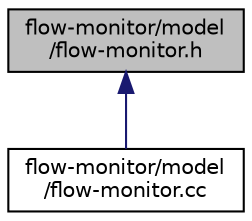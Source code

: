 digraph "flow-monitor/model/flow-monitor.h"
{
  edge [fontname="Helvetica",fontsize="10",labelfontname="Helvetica",labelfontsize="10"];
  node [fontname="Helvetica",fontsize="10",shape=record];
  Node1 [label="flow-monitor/model\l/flow-monitor.h",height=0.2,width=0.4,color="black", fillcolor="grey75", style="filled", fontcolor="black"];
  Node1 -> Node2 [dir="back",color="midnightblue",fontsize="10",style="solid"];
  Node2 [label="flow-monitor/model\l/flow-monitor.cc",height=0.2,width=0.4,color="black", fillcolor="white", style="filled",URL="$d6/d0c/flow-monitor_8cc.html"];
}
